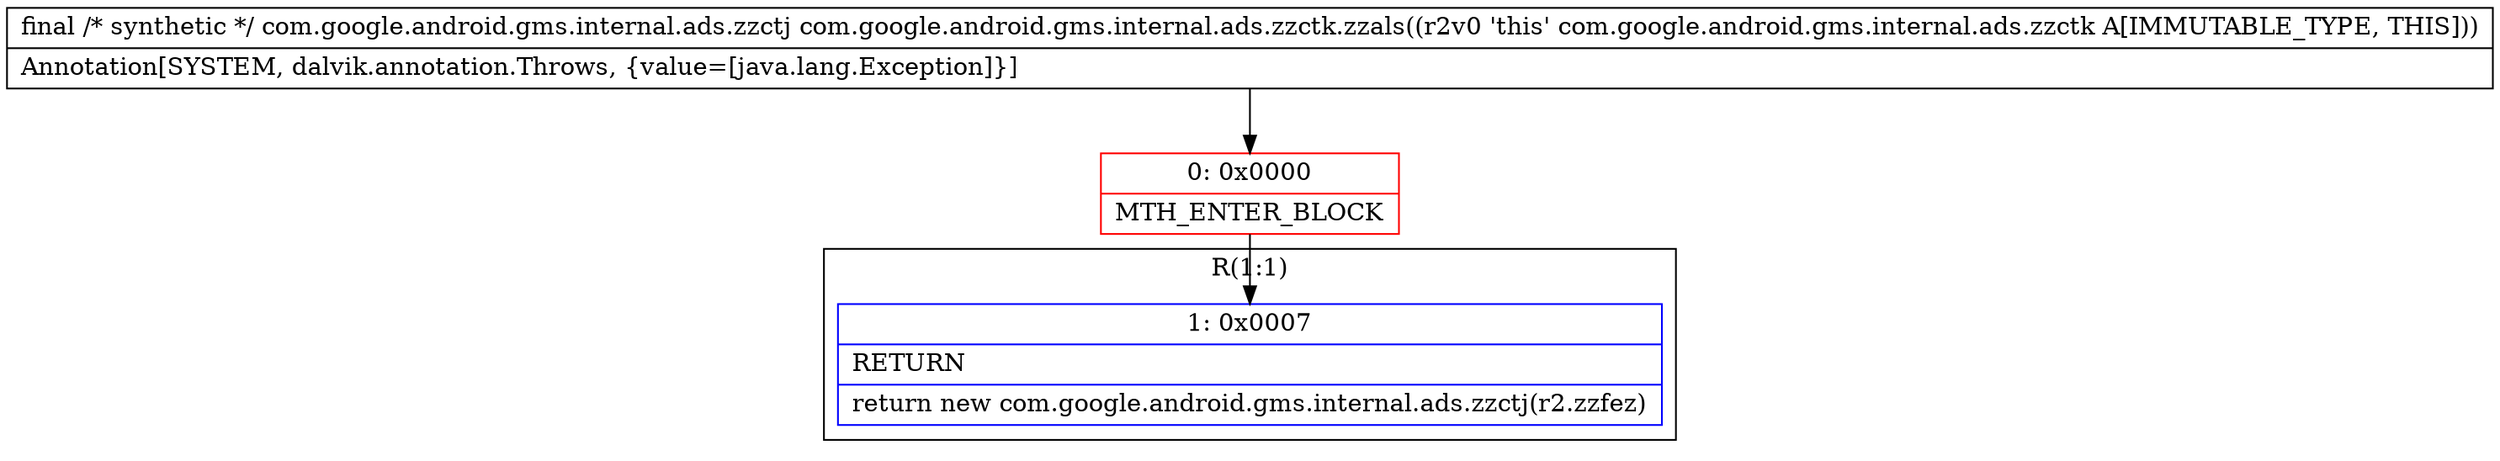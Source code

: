 digraph "CFG forcom.google.android.gms.internal.ads.zzctk.zzals()Lcom\/google\/android\/gms\/internal\/ads\/zzctj;" {
subgraph cluster_Region_358542135 {
label = "R(1:1)";
node [shape=record,color=blue];
Node_1 [shape=record,label="{1\:\ 0x0007|RETURN\l|return new com.google.android.gms.internal.ads.zzctj(r2.zzfez)\l}"];
}
Node_0 [shape=record,color=red,label="{0\:\ 0x0000|MTH_ENTER_BLOCK\l}"];
MethodNode[shape=record,label="{final \/* synthetic *\/ com.google.android.gms.internal.ads.zzctj com.google.android.gms.internal.ads.zzctk.zzals((r2v0 'this' com.google.android.gms.internal.ads.zzctk A[IMMUTABLE_TYPE, THIS]))  | Annotation[SYSTEM, dalvik.annotation.Throws, \{value=[java.lang.Exception]\}]\l}"];
MethodNode -> Node_0;
Node_0 -> Node_1;
}

